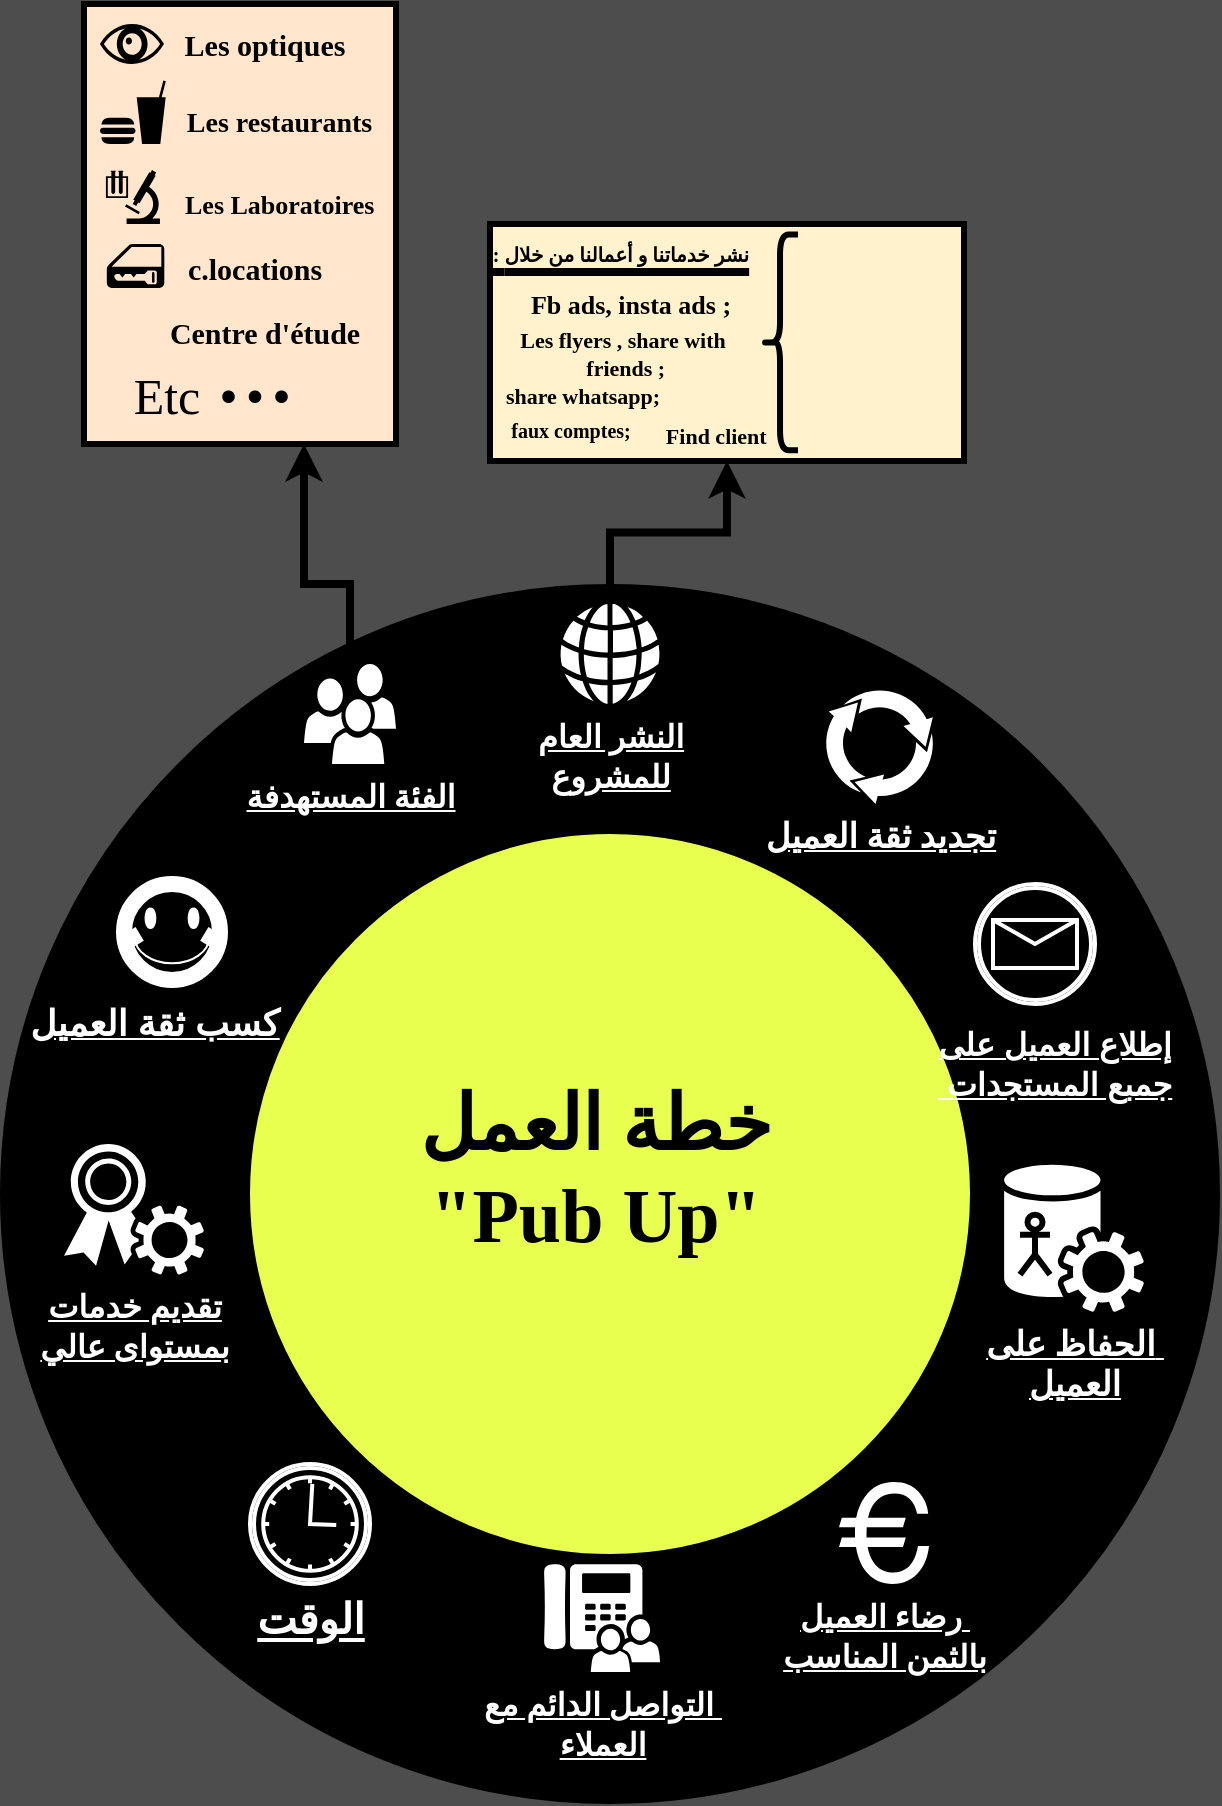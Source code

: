 <mxfile version="13.7.9" type="github">
  <diagram name="Page-1" id="3e8102d1-ef87-2e61-34e1-82d9a586fe2e">
    <mxGraphModel dx="981" dy="548" grid="1" gridSize="10" guides="1" tooltips="1" connect="1" arrows="1" fold="1" page="1" pageScale="1" pageWidth="1654" pageHeight="1169" background="#4D4D4D" math="0" shadow="0">
      <root>
        <mxCell id="0" />
        <mxCell id="1" parent="0" />
        <mxCell id="70666756c84bb93c-2" value="&lt;h1 style=&quot;font-size: 38px&quot;&gt;&lt;font color=&quot;#000000&quot; style=&quot;font-size: 38px&quot;&gt;&lt;span style=&quot;font-size: 38px&quot;&gt;خطة العمل&lt;br&gt;&lt;/span&gt;&lt;/font&gt;&lt;span style=&quot;font-size: 38px&quot;&gt;&lt;font color=&quot;#000000&quot; style=&quot;font-size: 38px&quot;&gt;&quot;Pub Up&quot;&lt;/font&gt;&lt;/span&gt;&lt;/h1&gt;" style="ellipse;whiteSpace=wrap;html=1;rounded=0;shadow=0;comic=0;strokeWidth=1;fontFamily=Comic Sans MS;fontSize=38;strokeColor=none;fontColor=#0069D1;fontStyle=1;labelBackgroundColor=none;fillColor=#E8FF4F;" parent="1" vertex="1">
          <mxGeometry x="580" y="397" width="392" height="392" as="geometry" />
        </mxCell>
        <mxCell id="izN0vsD3s-qDRVFHv_P2-7" value="" style="verticalLabelPosition=bottom;verticalAlign=top;html=1;shape=mxgraph.basic.donut;dx=25;strokeWidth=100;fontSize=15;fillColor=#000000;" vertex="1" parent="1">
          <mxGeometry x="528" y="350" width="510" height="510" as="geometry" />
        </mxCell>
        <mxCell id="izN0vsD3s-qDRVFHv_P2-37" style="edgeStyle=orthogonalEdgeStyle;rounded=0;orthogonalLoop=1;jettySize=auto;html=1;strokeWidth=4;fontFamily=Comic Sans MS;fontSize=11;fontColor=none;" edge="1" parent="1" source="70666756c84bb93c-5">
          <mxGeometry relative="1" as="geometry">
            <mxPoint x="630" y="230" as="targetPoint" />
            <Array as="points">
              <mxPoint x="653" y="300" />
              <mxPoint x="630" y="300" />
              <mxPoint x="630" y="260" />
            </Array>
          </mxGeometry>
        </mxCell>
        <mxCell id="70666756c84bb93c-5" value="&lt;font style=&quot;font-size: 16px&quot;&gt;&lt;b&gt;&lt;u&gt;الفئة المستهدفة&lt;/u&gt;&lt;/b&gt;&lt;/font&gt;" style="shadow=0;dashed=0;html=1;strokeColor=none;fillColor=#ffffff;labelPosition=center;verticalLabelPosition=bottom;verticalAlign=top;shape=mxgraph.office.users.users;rounded=0;comic=0;fontFamily=Verdana;fontSize=14;fontColor=#FFFFFF;" parent="1" vertex="1">
          <mxGeometry x="630" y="340" width="46" height="50" as="geometry" />
        </mxCell>
        <mxCell id="70666756c84bb93c-7" value="&lt;font style=&quot;font-size: 16px&quot;&gt;&lt;b&gt;&lt;u&gt;التواصل الدائم مع&amp;nbsp;&lt;br&gt;العملاء&lt;/u&gt;&lt;/b&gt;&lt;/font&gt;" style="shadow=0;dashed=0;html=1;strokeColor=none;fillColor=#ffffff;labelPosition=center;verticalLabelPosition=bottom;verticalAlign=top;shape=mxgraph.office.users.response_group;rounded=0;comic=0;fontFamily=Verdana;fontSize=14;fontColor=#FFFFFF;" parent="1" vertex="1">
          <mxGeometry x="750" y="790" width="58" height="54" as="geometry" />
        </mxCell>
        <mxCell id="70666756c84bb93c-8" value="&lt;font style=&quot;font-size: 17px&quot;&gt;&lt;b&gt;&lt;u&gt;الحفاظ على&amp;nbsp;&lt;br&gt;العميل&lt;/u&gt;&lt;/b&gt;&lt;/font&gt;" style="shadow=0;dashed=0;html=1;strokeColor=none;fillColor=#ffffff;labelPosition=center;verticalLabelPosition=bottom;verticalAlign=top;shape=mxgraph.office.services.central_management_service;rounded=0;comic=0;fontFamily=Verdana;fontSize=14;fontColor=#FFFFFF;" parent="1" vertex="1">
          <mxGeometry x="980" y="589.88" width="70" height="74.12" as="geometry" />
        </mxCell>
        <mxCell id="70666756c84bb93c-10" value="&lt;font style=&quot;font-size: 16px&quot;&gt;&lt;b&gt;&lt;u&gt;تقديم خدمات&lt;br&gt;بمستواى عالي&lt;/u&gt;&lt;/b&gt;&lt;/font&gt;" style="shadow=0;dashed=0;html=1;strokeColor=none;fillColor=#ffffff;labelPosition=center;verticalLabelPosition=bottom;verticalAlign=top;shape=mxgraph.office.security.token_service;rounded=0;comic=0;fontFamily=Verdana;fontSize=14;fontColor=#FFFFFF;" parent="1" vertex="1">
          <mxGeometry x="510" y="580" width="70" height="65.33" as="geometry" />
        </mxCell>
        <mxCell id="izN0vsD3s-qDRVFHv_P2-20" value="" style="edgeStyle=orthogonalEdgeStyle;rounded=0;orthogonalLoop=1;jettySize=auto;html=1;fontFamily=Comic Sans MS;fontSize=41;fontColor=none;strokeWidth=4;" edge="1" parent="1" source="70666756c84bb93c-12" target="izN0vsD3s-qDRVFHv_P2-19">
          <mxGeometry relative="1" as="geometry" />
        </mxCell>
        <mxCell id="70666756c84bb93c-12" value="&lt;font style=&quot;font-size: 16px&quot;&gt;&lt;u&gt;&lt;b&gt;النشر العام&lt;br&gt;للمشروع&lt;/b&gt;&lt;/u&gt;&lt;/font&gt;" style="shadow=0;dashed=0;html=1;strokeColor=none;fillColor=#ffffff;labelPosition=center;verticalLabelPosition=bottom;verticalAlign=top;shape=mxgraph.office.concepts.globe_internet;rounded=0;comic=0;fontFamily=Verdana;fontSize=14;fontColor=#FFFFFF;" parent="1" vertex="1">
          <mxGeometry x="758" y="310" width="50" height="50" as="geometry" />
        </mxCell>
        <mxCell id="70666756c84bb93c-13" value="&lt;b&gt;&lt;u&gt;&lt;font style=&quot;font-size: 17px&quot;&gt;تجديد ثقة العميل&lt;/font&gt;&lt;/u&gt;&lt;/b&gt;" style="shadow=0;dashed=0;html=1;strokeColor=none;shape=mxgraph.mscae.general.continuous_cycle;fillColor=#ffffff;rounded=0;comic=0;fontFamily=Verdana;fontSize=14;fontColor=#FFFFFF;verticalAlign=top;labelPosition=center;verticalLabelPosition=bottom;align=center;" parent="1" vertex="1">
          <mxGeometry x="890" y="352.19" width="55.5" height="57.81" as="geometry" />
        </mxCell>
        <mxCell id="70666756c84bb93c-15" value="&lt;font style=&quot;font-size: 16px&quot;&gt;&lt;b&gt;&lt;u&gt;رضاء العميل&amp;nbsp;&lt;br&gt;بالثمن المناسب&lt;/u&gt;&lt;/b&gt;&lt;/font&gt;" style="shape=mxgraph.signs.travel.euro;html=1;fillColor=#ffffff;strokeColor=none;verticalLabelPosition=bottom;verticalAlign=top;align=center;rounded=0;shadow=0;dashed=0;comic=0;fontFamily=Verdana;fontSize=14;fontColor=#FFFFFF;" parent="1" vertex="1">
          <mxGeometry x="897.5" y="749" width="45" height="51" as="geometry" />
        </mxCell>
        <mxCell id="izN0vsD3s-qDRVFHv_P2-2" value="" style="shape=umlActor;verticalLabelPosition=bottom;verticalAlign=top;html=1;outlineConnect=0;strokeWidth=3;" vertex="1" parent="1">
          <mxGeometry x="988" y="615.33" width="15.01" height="30" as="geometry" />
        </mxCell>
        <mxCell id="izN0vsD3s-qDRVFHv_P2-4" value="" style="verticalLabelPosition=bottom;verticalAlign=top;html=1;shape=mxgraph.basic.smiley;strokeWidth=8;fillColor=none;strokeColor=#FFFFFF;" vertex="1" parent="1">
          <mxGeometry x="540" y="450" width="48" height="48" as="geometry" />
        </mxCell>
        <mxCell id="izN0vsD3s-qDRVFHv_P2-6" value="" style="shape=mxgraph.bpmn.shape;html=1;verticalLabelPosition=bottom;labelBackgroundColor=#ffffff;verticalAlign=top;align=center;perimeter=ellipsePerimeter;outlineConnect=0;outline=catching;symbol=timer;strokeColor=#FFFFFF;strokeWidth=2;fillColor=none;fontSize=15;" vertex="1" parent="1">
          <mxGeometry x="603" y="740" width="60" height="60" as="geometry" />
        </mxCell>
        <mxCell id="izN0vsD3s-qDRVFHv_P2-11" value="&lt;font style=&quot;font-size: 18px&quot; color=&quot;#ffffff&quot;&gt;&lt;b&gt;&lt;u&gt;كسب ثقة العميل&lt;/u&gt;&lt;/b&gt;&lt;/font&gt;" style="text;html=1;align=center;verticalAlign=middle;resizable=0;points=[];autosize=1;fontSize=15;" vertex="1" parent="1">
          <mxGeometry x="500" y="510" width="110" height="20" as="geometry" />
        </mxCell>
        <mxCell id="izN0vsD3s-qDRVFHv_P2-12" value="الوقت" style="text;html=1;align=center;verticalAlign=middle;resizable=0;points=[];autosize=1;fontSize=21;fontColor=#FFFFFF;fontStyle=5" vertex="1" parent="1">
          <mxGeometry x="608" y="802" width="50" height="30" as="geometry" />
        </mxCell>
        <mxCell id="izN0vsD3s-qDRVFHv_P2-17" value="" style="shape=mxgraph.bpmn.shape;html=1;verticalLabelPosition=bottom;labelBackgroundColor=#ffffff;verticalAlign=top;align=center;perimeter=ellipsePerimeter;outlineConnect=0;outline=boundInt;symbol=message;strokeColor=#FFFFFF;strokeWidth=2;fillColor=none;fontSize=21;fontColor=#FFFFFF;" vertex="1" parent="1">
          <mxGeometry x="965.5" y="450" width="60" height="60" as="geometry" />
        </mxCell>
        <mxCell id="izN0vsD3s-qDRVFHv_P2-18" value="إطلاع العميل على&lt;br style=&quot;font-size: 16px;&quot;&gt;&amp;nbsp;جمبع المستجدات" style="text;html=1;align=center;verticalAlign=middle;resizable=0;points=[];autosize=1;fontSize=16;fontColor=#FFFFFF;fontStyle=5" vertex="1" parent="1">
          <mxGeometry x="950" y="520" width="110" height="40" as="geometry" />
        </mxCell>
        <mxCell id="izN0vsD3s-qDRVFHv_P2-19" value="" style="whiteSpace=wrap;html=1;rounded=0;shadow=0;dashed=0;fontFamily=Verdana;fontSize=14;verticalAlign=top;comic=0;fillColor=#fff2cc;strokeWidth=3;" vertex="1" parent="1">
          <mxGeometry x="723" y="120" width="237" height="118.5" as="geometry" />
        </mxCell>
        <mxCell id="izN0vsD3s-qDRVFHv_P2-21" value="" style="shape=image;html=1;verticalAlign=top;verticalLabelPosition=bottom;labelBackgroundColor=#ffffff;imageAspect=0;aspect=fixed;image=https://cdn3.iconfinder.com/data/icons/transparent-on-dark-grey/500/icon-04-128.png;strokeColor=#000000;strokeWidth=3;fillColor=#E8FF4F;fontFamily=Comic Sans MS;fontSize=41;fontColor=none;" vertex="1" parent="1">
          <mxGeometry x="920" y="130" width="30" height="30" as="geometry" />
        </mxCell>
        <mxCell id="izN0vsD3s-qDRVFHv_P2-22" value="" style="shape=image;html=1;verticalAlign=top;verticalLabelPosition=bottom;labelBackgroundColor=#ffffff;imageAspect=0;aspect=fixed;image=https://cdn0.iconfinder.com/data/icons/global-top-brands/90/whatsapp-logo-128.png;strokeColor=#000000;strokeWidth=3;fillColor=#E8FF4F;fontFamily=Comic Sans MS;fontSize=41;fontColor=none;" vertex="1" parent="1">
          <mxGeometry x="920" y="164.25" width="30" height="30" as="geometry" />
        </mxCell>
        <mxCell id="izN0vsD3s-qDRVFHv_P2-23" value="" style="shape=image;html=1;verticalAlign=top;verticalLabelPosition=bottom;labelBackgroundColor=#ffffff;imageAspect=0;aspect=fixed;image=https://cdn3.iconfinder.com/data/icons/transparent-on-dark-grey/500/icon-02-128.png;strokeColor=#000000;strokeWidth=3;fillColor=#E8FF4F;fontFamily=Comic Sans MS;fontSize=41;fontColor=none;" vertex="1" parent="1">
          <mxGeometry x="920" y="200" width="30" height="30" as="geometry" />
        </mxCell>
        <mxCell id="izN0vsD3s-qDRVFHv_P2-24" value="" style="shape=image;html=1;verticalAlign=top;verticalLabelPosition=bottom;labelBackgroundColor=#ffffff;imageAspect=0;aspect=fixed;image=https://cdn4.iconfinder.com/data/icons/basic-ui-2-line/32/people-plus-add-friend-member-128.png;strokeColor=#000000;strokeWidth=3;fillColor=#E8FF4F;fontFamily=Comic Sans MS;fontSize=41;fontColor=none;" vertex="1" parent="1">
          <mxGeometry x="880" y="125" width="35" height="35" as="geometry" />
        </mxCell>
        <mxCell id="izN0vsD3s-qDRVFHv_P2-25" value="" style="shape=image;html=1;verticalAlign=top;verticalLabelPosition=bottom;labelBackgroundColor=#ffffff;imageAspect=0;aspect=fixed;image=https://cdn2.iconfinder.com/data/icons/strongicon-vol-25-free/24/nature-22-128.png;strokeColor=#000000;strokeWidth=3;fillColor=#E8FF4F;fontFamily=Comic Sans MS;fontSize=41;fontColor=none;" vertex="1" parent="1">
          <mxGeometry x="880" y="164.25" width="35.75" height="35.75" as="geometry" />
        </mxCell>
        <mxCell id="izN0vsD3s-qDRVFHv_P2-26" value="" style="shape=image;html=1;verticalAlign=top;verticalLabelPosition=bottom;labelBackgroundColor=#ffffff;imageAspect=0;aspect=fixed;image=https://cdn1.iconfinder.com/data/icons/social-media-outline-6/128/SocialMedia_Twitter-Outline-128.png;strokeColor=#000000;strokeWidth=3;fillColor=#E8FF4F;fontFamily=Comic Sans MS;fontSize=41;fontColor=none;" vertex="1" parent="1">
          <mxGeometry x="877" y="196" width="38" height="38" as="geometry" />
        </mxCell>
        <mxCell id="izN0vsD3s-qDRVFHv_P2-29" value="&lt;font size=&quot;1&quot;&gt;: نشر خدماتنا و أعمالنا من خلال&lt;/font&gt;" style="text;html=1;align=center;verticalAlign=middle;resizable=0;points=[];autosize=1;fontSize=41;fontFamily=Comic Sans MS;fontColor=none;fontStyle=5" vertex="1" parent="1">
          <mxGeometry x="723" y="90" width="130" height="70" as="geometry" />
        </mxCell>
        <mxCell id="izN0vsD3s-qDRVFHv_P2-30" value="Fb ads, insta ads ;" style="text;html=1;align=center;verticalAlign=middle;resizable=0;points=[];autosize=1;fontSize=13;fontFamily=Comic Sans MS;fontColor=none;fontStyle=1" vertex="1" parent="1">
          <mxGeometry x="723" y="150" width="140" height="20" as="geometry" />
        </mxCell>
        <mxCell id="izN0vsD3s-qDRVFHv_P2-31" value="Les flyers , share with&lt;br style=&quot;font-size: 11px&quot;&gt;&amp;nbsp;friends ;" style="text;html=1;align=center;verticalAlign=middle;resizable=0;points=[];autosize=1;fontSize=11;fontFamily=Comic Sans MS;fontColor=none;fontStyle=1" vertex="1" parent="1">
          <mxGeometry x="719.02" y="170" width="140" height="30" as="geometry" />
        </mxCell>
        <mxCell id="izN0vsD3s-qDRVFHv_P2-32" value="" style="shape=curlyBracket;whiteSpace=wrap;html=1;rounded=1;labelBackgroundColor=none;strokeColor=#000000;strokeWidth=3;fillColor=#E8FF4F;fontFamily=Comic Sans MS;fontSize=11;fontColor=none;" vertex="1" parent="1">
          <mxGeometry x="859.02" y="125.31" width="17.98" height="107.87" as="geometry" />
        </mxCell>
        <mxCell id="izN0vsD3s-qDRVFHv_P2-33" value="&lt;b&gt;share whatsapp;&lt;/b&gt;" style="text;html=1;align=center;verticalAlign=middle;resizable=0;points=[];autosize=1;fontSize=11;fontFamily=Comic Sans MS;fontColor=none;" vertex="1" parent="1">
          <mxGeometry x="719.02" y="196" width="100" height="20" as="geometry" />
        </mxCell>
        <mxCell id="izN0vsD3s-qDRVFHv_P2-35" value="Find client&amp;nbsp;" style="text;html=1;align=center;verticalAlign=middle;resizable=0;points=[];autosize=1;fontSize=11;fontFamily=Comic Sans MS;fontColor=none;fontStyle=1" vertex="1" parent="1">
          <mxGeometry x="797" y="216" width="80" height="20" as="geometry" />
        </mxCell>
        <mxCell id="izN0vsD3s-qDRVFHv_P2-36" value="&lt;font style=&quot;font-size: 10px&quot;&gt;faux comptes;&lt;/font&gt;" style="text;html=1;align=center;verticalAlign=middle;resizable=0;points=[];autosize=1;fontSize=11;fontFamily=Comic Sans MS;fontColor=none;fontStyle=1" vertex="1" parent="1">
          <mxGeometry x="723" y="213.18" width="80" height="20" as="geometry" />
        </mxCell>
        <mxCell id="izN0vsD3s-qDRVFHv_P2-38" value="" style="whiteSpace=wrap;html=1;labelBackgroundColor=none;strokeWidth=3;fillColor=#ffe6cc;fontFamily=Comic Sans MS;fontSize=11;" vertex="1" parent="1">
          <mxGeometry x="520" y="10" width="156" height="220" as="geometry" />
        </mxCell>
        <mxCell id="izN0vsD3s-qDRVFHv_P2-39" value="" style="shape=mxgraph.signs.healthcare.eye;html=1;pointerEvents=1;fillColor=#000000;strokeColor=none;verticalLabelPosition=bottom;verticalAlign=top;align=center;labelBackgroundColor=none;fontFamily=Comic Sans MS;fontSize=11;fontColor=none;" vertex="1" parent="1">
          <mxGeometry x="528" y="20" width="32" height="20" as="geometry" />
        </mxCell>
        <mxCell id="izN0vsD3s-qDRVFHv_P2-40" value="" style="shape=mxgraph.signs.food.fast_food;html=1;pointerEvents=1;fillColor=#000000;strokeColor=none;verticalLabelPosition=bottom;verticalAlign=top;align=center;labelBackgroundColor=none;fontFamily=Comic Sans MS;fontSize=11;fontColor=none;" vertex="1" parent="1">
          <mxGeometry x="528" y="48.19" width="32.92" height="31.81" as="geometry" />
        </mxCell>
        <mxCell id="izN0vsD3s-qDRVFHv_P2-41" value="" style="shape=mxgraph.signs.science.laboratory;html=1;pointerEvents=1;fillColor=#000000;strokeColor=none;verticalLabelPosition=bottom;verticalAlign=top;align=center;labelBackgroundColor=none;fontFamily=Comic Sans MS;fontSize=11;fontColor=none;" vertex="1" parent="1">
          <mxGeometry x="530.96" y="93" width="27" height="27" as="geometry" />
        </mxCell>
        <mxCell id="izN0vsD3s-qDRVFHv_P2-43" value="" style="shape=mxgraph.signs.transportation.car_lock;html=1;pointerEvents=1;fillColor=#000000;strokeColor=none;verticalLabelPosition=bottom;verticalAlign=top;align=center;labelBackgroundColor=none;fontFamily=Comic Sans MS;fontSize=11;fontColor=none;" vertex="1" parent="1">
          <mxGeometry x="531.41" y="130" width="28.74" height="22" as="geometry" />
        </mxCell>
        <mxCell id="izN0vsD3s-qDRVFHv_P2-44" value="" style="shape=image;html=1;verticalAlign=top;verticalLabelPosition=bottom;labelBackgroundColor=#ffffff;imageAspect=0;aspect=fixed;image=https://cdn1.iconfinder.com/data/icons/support-centre-hand-drawn-design/512/hand_book_support_centre-128.png;strokeColor=#000000;strokeWidth=3;fillColor=#E8FF4F;fontFamily=Comic Sans MS;fontSize=11;fontColor=none;" vertex="1" parent="1">
          <mxGeometry x="527.96" y="160" width="30" height="30" as="geometry" />
        </mxCell>
        <mxCell id="izN0vsD3s-qDRVFHv_P2-45" value="Les optiques" style="text;html=1;align=center;verticalAlign=middle;resizable=0;points=[];autosize=1;fontSize=15;fontFamily=Comic Sans MS;fontColor=none;fontStyle=1" vertex="1" parent="1">
          <mxGeometry x="560" y="20" width="100" height="20" as="geometry" />
        </mxCell>
        <mxCell id="izN0vsD3s-qDRVFHv_P2-46" value="Les restaurants&amp;nbsp;" style="text;html=1;align=center;verticalAlign=middle;resizable=0;points=[];autosize=1;fontSize=14;fontFamily=Comic Sans MS;fontColor=none;fontStyle=1" vertex="1" parent="1">
          <mxGeometry x="554" y="60" width="130" height="20" as="geometry" />
        </mxCell>
        <mxCell id="izN0vsD3s-qDRVFHv_P2-47" value="Les Laboratoires&amp;nbsp;" style="text;html=1;align=center;verticalAlign=middle;resizable=0;points=[];autosize=1;fontSize=13;fontFamily=Comic Sans MS;fontColor=none;fontStyle=1" vertex="1" parent="1">
          <mxGeometry x="554" y="100" width="130" height="20" as="geometry" />
        </mxCell>
        <mxCell id="izN0vsD3s-qDRVFHv_P2-48" value="c.locations" style="text;html=1;align=center;verticalAlign=middle;resizable=0;points=[];autosize=1;fontSize=15;fontFamily=Comic Sans MS;fontColor=none;fontStyle=1" vertex="1" parent="1">
          <mxGeometry x="560" y="132" width="90" height="20" as="geometry" />
        </mxCell>
        <mxCell id="izN0vsD3s-qDRVFHv_P2-49" value="Centre d&#39;étude" style="text;html=1;align=center;verticalAlign=middle;resizable=0;points=[];autosize=1;fontSize=15;fontFamily=Comic Sans MS;fontColor=none;fontStyle=1" vertex="1" parent="1">
          <mxGeometry x="545" y="164.25" width="130" height="20" as="geometry" />
        </mxCell>
        <mxCell id="izN0vsD3s-qDRVFHv_P2-50" value="&lt;font style=&quot;font-size: 53px;&quot;&gt;...&lt;/font&gt;" style="text;html=1;align=center;verticalAlign=middle;resizable=0;points=[];autosize=1;fontSize=53;fontFamily=Comic Sans MS;fontColor=none;" vertex="1" parent="1">
          <mxGeometry x="575" y="156" width="60" height="70" as="geometry" />
        </mxCell>
        <mxCell id="izN0vsD3s-qDRVFHv_P2-51" value="Etc" style="text;html=1;align=center;verticalAlign=middle;resizable=0;points=[];autosize=1;fontSize=25;fontFamily=Comic Sans MS;fontColor=none;" vertex="1" parent="1">
          <mxGeometry x="530.96" y="186" width="60" height="40" as="geometry" />
        </mxCell>
      </root>
    </mxGraphModel>
  </diagram>
</mxfile>
